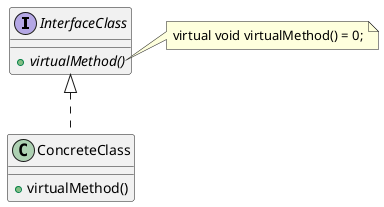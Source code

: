@startuml

interface InterfaceClass {
    + {abstract} virtualMethod()
}

note right of InterfaceClass::virtualMethod
    virtual void virtualMethod() = 0;
end note

class ConcreteClass {
    + virtualMethod()
}

InterfaceClass <|.. ConcreteClass

@enduml
